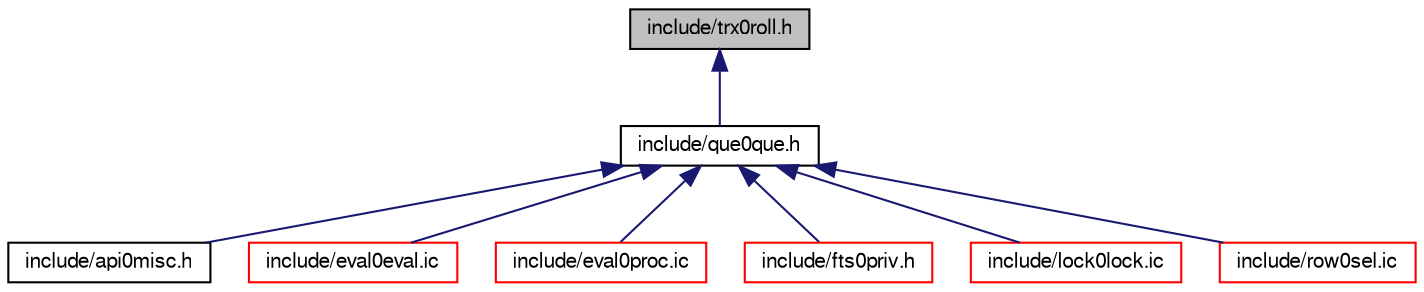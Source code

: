 digraph "include/trx0roll.h"
{
  bgcolor="transparent";
  edge [fontname="FreeSans",fontsize="10",labelfontname="FreeSans",labelfontsize="10"];
  node [fontname="FreeSans",fontsize="10",shape=record];
  Node1 [label="include/trx0roll.h",height=0.2,width=0.4,color="black", fillcolor="grey75", style="filled" fontcolor="black"];
  Node1 -> Node2 [dir="back",color="midnightblue",fontsize="10",style="solid",fontname="FreeSans"];
  Node2 [label="include/que0que.h",height=0.2,width=0.4,color="black",URL="$que0que_8h.html"];
  Node2 -> Node3 [dir="back",color="midnightblue",fontsize="10",style="solid",fontname="FreeSans"];
  Node3 [label="include/api0misc.h",height=0.2,width=0.4,color="black",URL="$api0misc_8h.html"];
  Node2 -> Node4 [dir="back",color="midnightblue",fontsize="10",style="solid",fontname="FreeSans"];
  Node4 [label="include/eval0eval.ic",height=0.2,width=0.4,color="red",URL="$eval0eval_8ic.html"];
  Node2 -> Node5 [dir="back",color="midnightblue",fontsize="10",style="solid",fontname="FreeSans"];
  Node5 [label="include/eval0proc.ic",height=0.2,width=0.4,color="red",URL="$eval0proc_8ic.html"];
  Node2 -> Node6 [dir="back",color="midnightblue",fontsize="10",style="solid",fontname="FreeSans"];
  Node6 [label="include/fts0priv.h",height=0.2,width=0.4,color="red",URL="$fts0priv_8h.html"];
  Node2 -> Node7 [dir="back",color="midnightblue",fontsize="10",style="solid",fontname="FreeSans"];
  Node7 [label="include/lock0lock.ic",height=0.2,width=0.4,color="red",URL="$lock0lock_8ic.html"];
  Node2 -> Node8 [dir="back",color="midnightblue",fontsize="10",style="solid",fontname="FreeSans"];
  Node8 [label="include/row0sel.ic",height=0.2,width=0.4,color="red",URL="$row0sel_8ic.html"];
}
